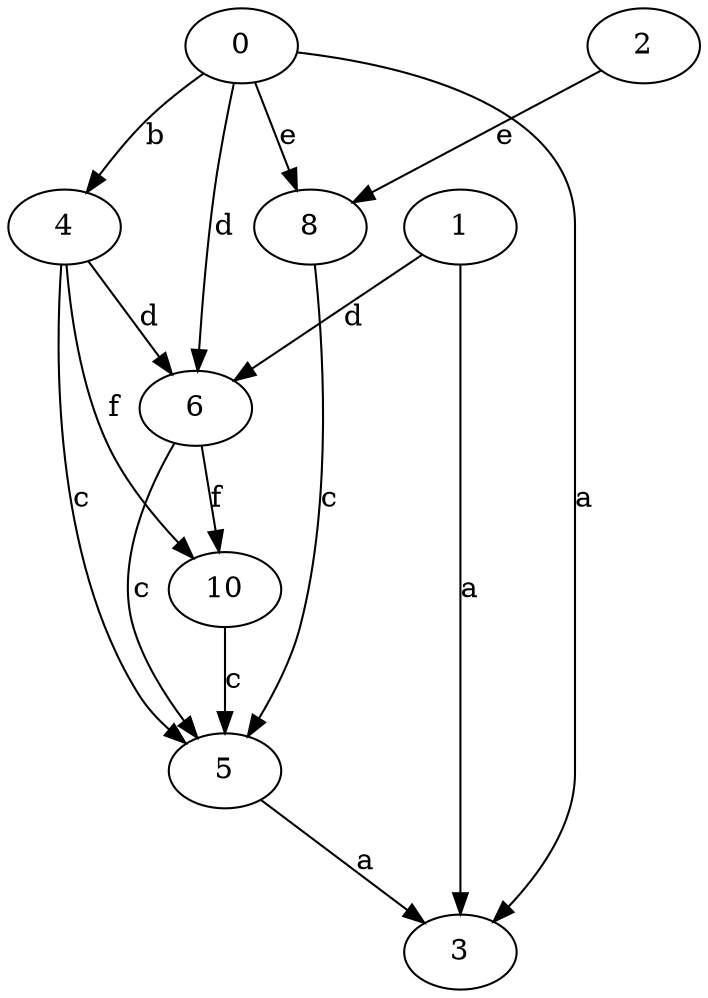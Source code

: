 strict digraph  {
0;
2;
3;
4;
1;
5;
6;
8;
10;
0 -> 3  [label=a];
0 -> 4  [label=b];
0 -> 6  [label=d];
0 -> 8  [label=e];
2 -> 8  [label=e];
4 -> 5  [label=c];
4 -> 6  [label=d];
4 -> 10  [label=f];
1 -> 3  [label=a];
1 -> 6  [label=d];
5 -> 3  [label=a];
6 -> 5  [label=c];
6 -> 10  [label=f];
8 -> 5  [label=c];
10 -> 5  [label=c];
}

